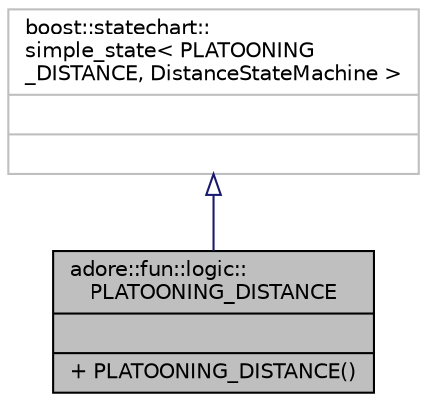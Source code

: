 digraph "adore::fun::logic::PLATOONING_DISTANCE"
{
 // LATEX_PDF_SIZE
  edge [fontname="Helvetica",fontsize="10",labelfontname="Helvetica",labelfontsize="10"];
  node [fontname="Helvetica",fontsize="10",shape=record];
  Node1 [label="{adore::fun::logic::\lPLATOONING_DISTANCE\n||+ PLATOONING_DISTANCE()\l}",height=0.2,width=0.4,color="black", fillcolor="grey75", style="filled", fontcolor="black",tooltip=" "];
  Node2 -> Node1 [dir="back",color="midnightblue",fontsize="10",style="solid",arrowtail="onormal",fontname="Helvetica"];
  Node2 [label="{boost::statechart::\lsimple_state\< PLATOONING\l_DISTANCE, DistanceStateMachine \>\n||}",height=0.2,width=0.4,color="grey75", fillcolor="white", style="filled",tooltip=" "];
}
